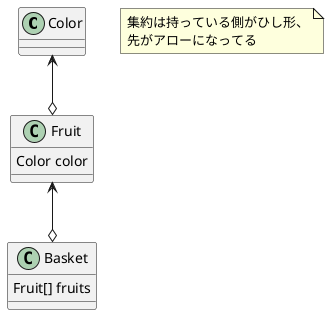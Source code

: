 @startuml
class Color{
}
class Fruit{
    Color color
}
class Basket{
    Fruit[] fruits
}

Color <--o Fruit
Fruit <--o Basket
note as n1
    集約は持っている側がひし形、
    先がアローになってる
end note
@enduml